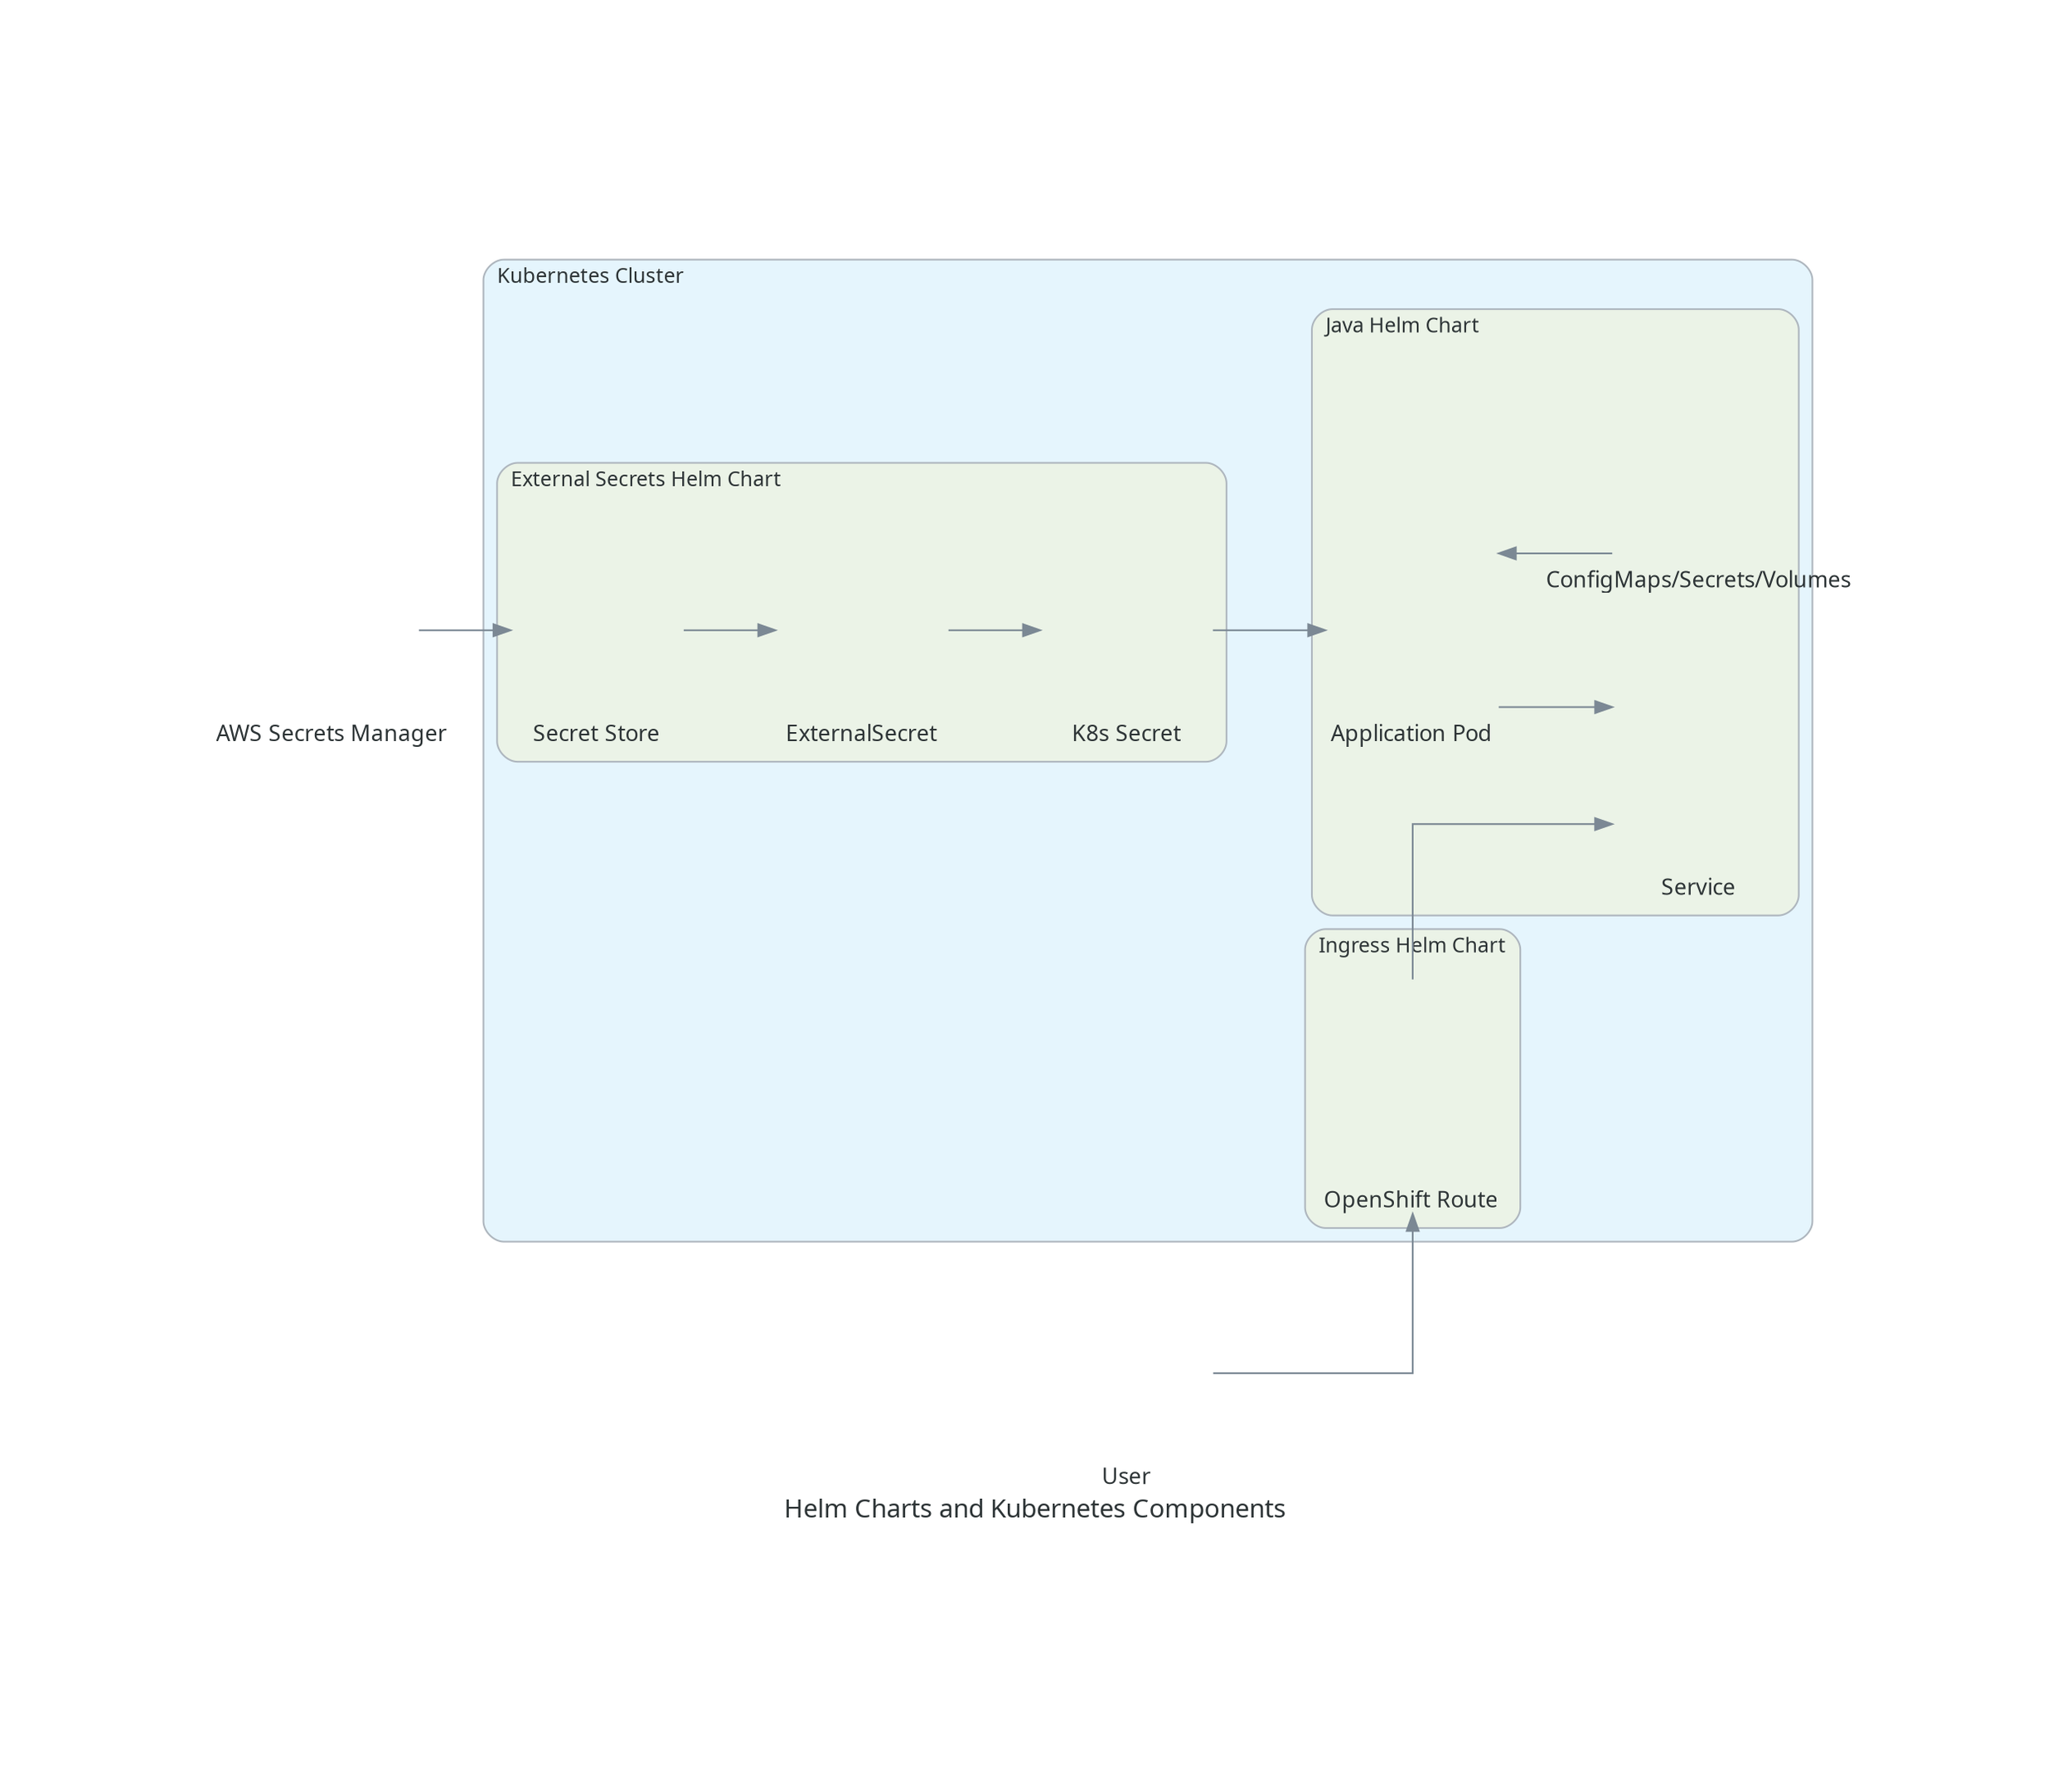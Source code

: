 digraph "Helm Charts and Kubernetes Components" {
	graph [bb="0,0,930,753.5",
		fontcolor="#2D3436",
		fontname="Sans-Serif",
		fontsize=15,
		label="Helm Charts and Kubernetes Components",
		lheight=0.24,
		lp="465,12.5",
		lwidth=4.36,
		nodesep=0.60,
		pad=2.0,
		rankdir=LR,
		ranksep=0.75,
		splines=ortho
	];
	node [fixedsize=true,
		fontcolor="#2D3436",
		fontname="Sans-Serif",
		fontsize=13,
		height=1.4,
		imagescale=true,
		label="\N",
		labelloc=b,
		shape=box,
		style=rounded,
		width=1.4
	];
	edge [color="#7B8894"];
	subgraph "cluster_Kubernetes Cluster" {
		graph [bb="139,33,922,608",
			bgcolor="#E5F5FD",
			fontname="Sans-Serif",
			fontsize=12,
			label="Kubernetes Cluster",
			labeljust=l,
			lheight=0.18,
			lp="204,597.5",
			lwidth=1.58,
			pencolor="#AEB6BE",
			rankdir=LR,
			shape=box,
			style=rounded
		];
		subgraph "cluster_Ingress Helm Chart" {
			graph [bb="620,404,751,579",
				bgcolor="#EBF3E7",
				fontname="Sans-Serif",
				fontsize=12,
				label="Ingress Helm Chart",
				labeljust=l,
				lheight=0.18,
				lp="685.5,568.5",
				lwidth=1.60,
				pencolor="#AEB6BE",
				rankdir=LR,
				shape=box,
				style=rounded
			];
			c28d15e6cafe4c8cad59ede8725b5e4f	[height=1.9028,
				image="/home/runner/.cache/pypoetry/virtualenvs/diagram-generator-CcLz0X29-py3.12/lib/python3.12/site-packages/resources/k8s/network/ing.png",
				label="OpenShift Route",
				pos="685.5,481",
				shape=none,
				width=1.4028];
		}
		subgraph "cluster_Java Helm Chart" {
			graph [bb="627,41,914,396",
				bgcolor="#EBF3E7",
				fontname="Sans-Serif",
				fontsize=12,
				label="Java Helm Chart",
				labeljust=l,
				lheight=0.18,
				lp="684,385.5",
				lwidth=1.36,
				pencolor="#AEB6BE",
				rankdir=LR,
				shape=box,
				style=rounded
			];
			"7cd55459fdfe489faf65feb1fb2145a9"	[height=1.9028,
				image="/home/runner/.cache/pypoetry/virtualenvs/diagram-generator-CcLz0X29-py3.12/lib/python3.12/site-packages/resources/k8s/compute/pod.png",
				label="Application Pod",
				pos="685.5,208",
				shape=none,
				width=1.4028];
			"7b8249367b864245a222d25b6617414c"	[height=1.9028,
				image="/home/runner/.cache/pypoetry/virtualenvs/diagram-generator-CcLz0X29-py3.12/lib/python3.12/site-packages/resources/k8s/storage/vol.png",
				label="ConfigMaps/Secrets/Volumes",
				pos="855.5,118",
				shape=none,
				width=1.4028];
			"7cd55459fdfe489faf65feb1fb2145a9" -> "7b8249367b864245a222d25b6617414c"	[dir=back,
				fontcolor="#2D3436",
				fontname="Sans-Serif",
				fontsize=13,
				pos="s,736.05,163 746.05,163 746.05,163 804.86,163 804.86,163"];
			c7279c77f3344db396f97b1710d7b739	[height=1.9028,
				image="/home/runner/.cache/pypoetry/virtualenvs/diagram-generator-CcLz0X29-py3.12/lib/python3.12/site-packages/resources/k8s/network/svc.png",
				label=Service,
				pos="855.5,298",
				shape=none,
				width=1.4028];
			"7cd55459fdfe489faf65feb1fb2145a9" -> c7279c77f3344db396f97b1710d7b739	[dir=forward,
				fontcolor="#2D3436",
				fontname="Sans-Serif",
				fontsize=13,
				pos="e,804.86,253 736.05,253 736.05,253 794.86,253 794.86,253"];
		}
		subgraph "cluster_External Secrets Helm Chart" {
			graph [bb="147,131,574,306",
				bgcolor="#EBF3E7",
				fontname="Sans-Serif",
				fontsize=12,
				label="External Secrets Helm Chart",
				labeljust=l,
				lheight=0.18,
				lp="239.5,295.5",
				lwidth=2.35,
				pencolor="#AEB6BE",
				rankdir=LR,
				shape=box,
				style=rounded
			];
			bb0c8b314a1d42668c0f93e86efac81d	[height=1.9028,
				image="/home/runner/.cache/pypoetry/virtualenvs/diagram-generator-CcLz0X29-py3.12/lib/python3.12/site-packages/resources/k8s/podconfig/\
secret.png",
				label="Secret Store",
				pos="205.5,208",
				shape=none,
				width=1.4028];
			"9e95c6495442441bb1be437ee78ed30f"	[height=1.9028,
				image="/home/runner/.cache/pypoetry/virtualenvs/diagram-generator-CcLz0X29-py3.12/lib/python3.12/site-packages/resources/k8s/podconfig/\
secret.png",
				label=ExternalSecret,
				pos="360.5,208",
				shape=none,
				width=1.4028];
			bb0c8b314a1d42668c0f93e86efac81d -> "9e95c6495442441bb1be437ee78ed30f"	[dir=forward,
				fontcolor="#2D3436",
				fontname="Sans-Serif",
				fontsize=13,
				pos="e,309.9,208 256.25,208 256.25,208 299.9,208 299.9,208"];
			cd68e6613a184eeba70bd0ce3f18c40b	[height=1.9028,
				image="/home/runner/.cache/pypoetry/virtualenvs/diagram-generator-CcLz0X29-py3.12/lib/python3.12/site-packages/resources/k8s/podconfig/\
secret.png",
				label="K8s Secret",
				pos="515.5,208",
				shape=none,
				width=1.4028];
			"9e95c6495442441bb1be437ee78ed30f" -> cd68e6613a184eeba70bd0ce3f18c40b	[dir=forward,
				fontcolor="#2D3436",
				fontname="Sans-Serif",
				fontsize=13,
				pos="e,464.9,208 411.25,208 411.25,208 454.9,208 454.9,208"];
		}
		cd68e6613a184eeba70bd0ce3f18c40b -> "7cd55459fdfe489faf65feb1fb2145a9"	[dir=forward,
			fontcolor="#2D3436",
			fontname="Sans-Serif",
			fontsize=13,
			pos="e,634.86,208 566.05,208 566.05,208 624.86,208 624.86,208"];
		c28d15e6cafe4c8cad59ede8725b5e4f -> c7279c77f3344db396f97b1710d7b739	[dir=forward,
			fontcolor="#2D3436",
			fontname="Sans-Serif",
			fontsize=13,
			pos="e,804.64,321.5 686,412.43 686,369.2 686,321.5 686,321.5 686,321.5 794.64,321.5 794.64,321.5"];
	}
	"0169d99f88c34a66b332390ec20daebe"	[height=1.9028,
		image="/home/runner/.cache/pypoetry/virtualenvs/diagram-generator-CcLz0X29-py3.12/lib/python3.12/site-packages/resources/onprem/client/\
user.png",
		label=User,
		pos="515.5,685",
		shape=none,
		width=1.4028];
	"0169d99f88c34a66b332390ec20daebe" -> c28d15e6cafe4c8cad59ede8725b5e4f	[dir=forward,
		fontcolor="#2D3436",
		fontname="Sans-Serif",
		fontsize=13,
		pos="e,634.64,481 516,616.22 516,557 516,481 516,481 516,481 624.64,481 624.64,481"];
	"73818b454e214c5ea2aa02f525fe00d9"	[height=1.9028,
		image="/home/runner/.cache/pypoetry/virtualenvs/diagram-generator-CcLz0X29-py3.12/lib/python3.12/site-packages/resources/aws/security/secrets-manager.png",
		label="AWS Secrets Manager",
		pos="50.5,208",
		shape=none,
		width=1.4028];
	"73818b454e214c5ea2aa02f525fe00d9" -> bb0c8b314a1d42668c0f93e86efac81d	[dir=forward,
		fontcolor="#2D3436",
		fontname="Sans-Serif",
		fontsize=13,
		pos="e,154.9,208 101.25,208 101.25,208 144.9,208 144.9,208"];
}
